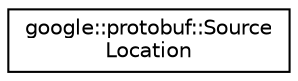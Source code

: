 digraph "类继承关系图"
{
 // LATEX_PDF_SIZE
  edge [fontname="Helvetica",fontsize="10",labelfontname="Helvetica",labelfontsize="10"];
  node [fontname="Helvetica",fontsize="10",shape=record];
  rankdir="LR";
  Node0 [label="google::protobuf::Source\lLocation",height=0.2,width=0.4,color="black", fillcolor="white", style="filled",URL="$structgoogle_1_1protobuf_1_1SourceLocation.html",tooltip=" "];
}
